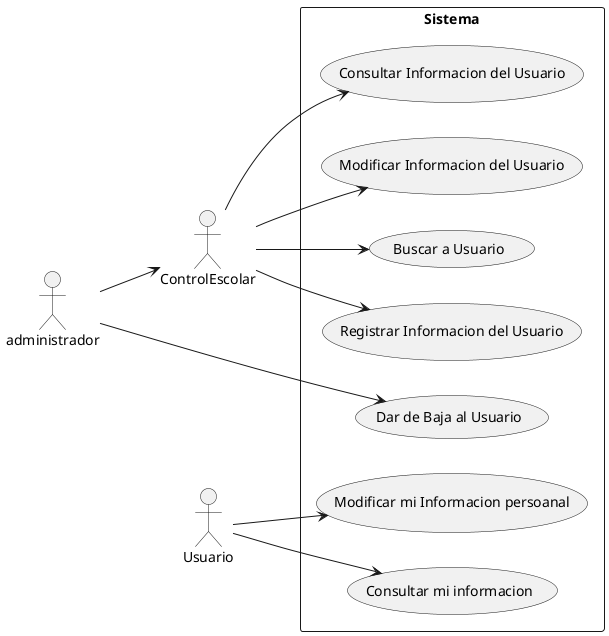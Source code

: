 @startuml Gestion de Informacion de Usuarios
left to right direction

actor ControlEscolar as CE 
actor administrador as A
actor Usuario as U

rectangle "Sistema"{

usecase "Registrar Informacion del Usuario" as UC1
usecase "Consultar Informacion del Usuario" as UC2
usecase "Modificar mi Informacion persoanal" as UC3
usecase "Consultar mi informacion" as UC5
usecase "Dar de Baja al Usuario" as UC6
usecase "Modificar Informacion del Usuario" as UC7
usecase "Buscar a Usuario" as UC8

}

CE --> UC1
CE --> UC2
CE --> UC8
CE --> UC7


A --> UC6
A --> CE


U -->UC3
U -->UC5

@enduml